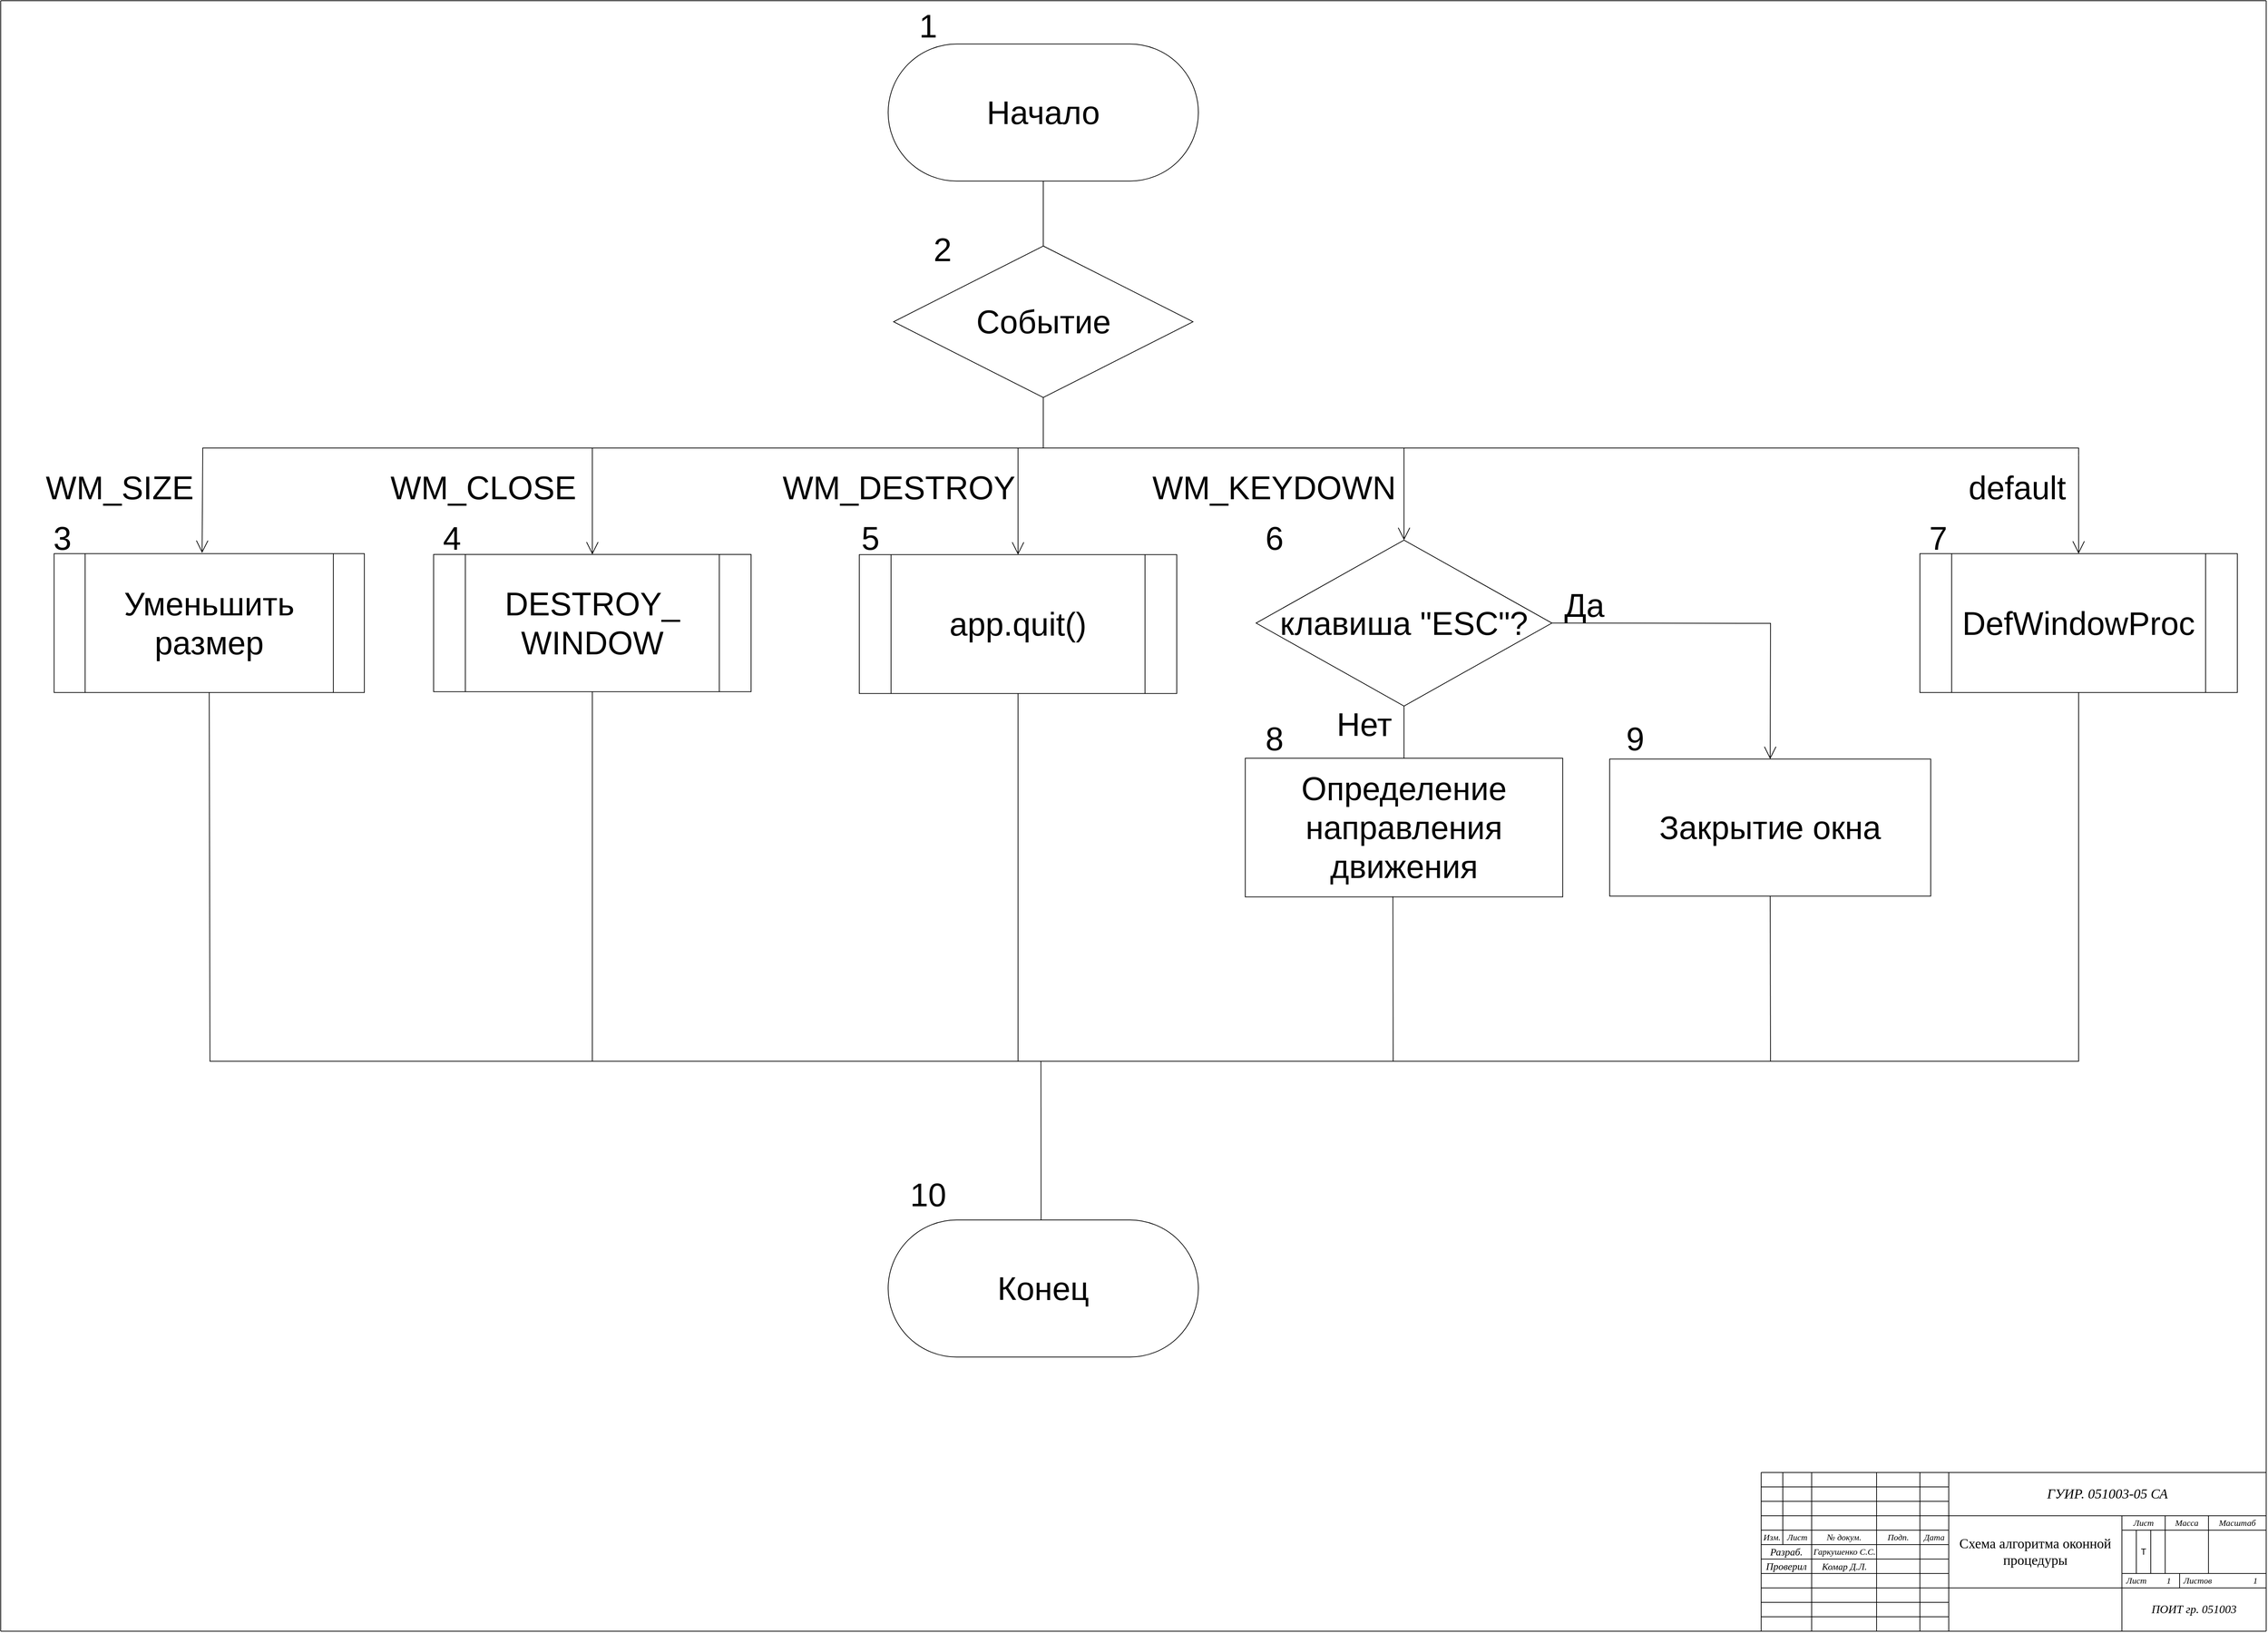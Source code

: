 <mxfile version="20.2.3" type="device"><diagram id="5LGqdMR5WhGwky0P3kQs" name="Page-1"><mxGraphModel dx="1120" dy="225" grid="1" gridSize="10" guides="1" tooltips="1" connect="1" arrows="1" fold="1" page="1" pageScale="1" pageWidth="827" pageHeight="1169" math="0" shadow="0"><root><mxCell id="0"/><mxCell id="1" parent="0"/><mxCell id="XvpLZjE-YqtIVEHjDWLE-2" value="" style="endArrow=none;html=1;rounded=0;exitX=0.5;exitY=0;exitDx=0;exitDy=0;fontSize=45;entryX=0.5;entryY=1;entryDx=0;entryDy=0;" parent="1" source="XvpLZjE-YqtIVEHjDWLE-8" target="Qce6-S3FQ1em3Vsvg7xc-1" edge="1"><mxGeometry width="50" height="50" relative="1" as="geometry"><mxPoint x="1183.53" y="310" as="sourcePoint"/><mxPoint x="1183.33" y="280" as="targetPoint"/></mxGeometry></mxCell><mxCell id="XvpLZjE-YqtIVEHjDWLE-8" value="&lt;span style=&quot;font-size: 45px;&quot;&gt;Событие&lt;/span&gt;" style="rhombus;whiteSpace=wrap;html=1;strokeWidth=1;fontSize=45;" parent="1" vertex="1"><mxGeometry x="977.5" y="370" width="415" height="210" as="geometry"/></mxCell><mxCell id="XvpLZjE-YqtIVEHjDWLE-11" value="&lt;font style=&quot;font-size: 45px;&quot;&gt;WM_CLOSE&lt;/font&gt;" style="text;html=1;strokeColor=none;fillColor=none;align=center;verticalAlign=middle;whiteSpace=wrap;rounded=0;fontSize=45;" parent="1" vertex="1"><mxGeometry x="244" y="620" width="330" height="170" as="geometry"/></mxCell><mxCell id="XvpLZjE-YqtIVEHjDWLE-59" value="" style="endArrow=open;html=1;rounded=0;endFill=0;entryX=0.5;entryY=0;entryDx=0;entryDy=0;fontSize=45;endSize=15;" parent="1" target="c_JG65geqSdbllf6M0VQ-4" edge="1"><mxGeometry width="50" height="50" relative="1" as="geometry"><mxPoint x="560" y="650" as="sourcePoint"/><mxPoint x="572.5" y="790" as="targetPoint"/></mxGeometry></mxCell><mxCell id="XvpLZjE-YqtIVEHjDWLE-62" value="" style="endArrow=none;html=1;rounded=0;fontSize=45;" parent="1" edge="1"><mxGeometry width="50" height="50" relative="1" as="geometry"><mxPoint x="20" y="660" as="sourcePoint"/><mxPoint x="2620" y="660" as="targetPoint"/><Array as="points"><mxPoint x="20" y="650"/><mxPoint x="2620" y="650"/></Array></mxGeometry></mxCell><mxCell id="XvpLZjE-YqtIVEHjDWLE-65" value="" style="endArrow=open;html=1;rounded=0;endFill=0;entryX=0.477;entryY=-0.005;entryDx=0;entryDy=0;fontSize=45;endSize=15;entryPerimeter=0;" parent="1" target="7dxKzaFWVoaRbx51r8P_-18" edge="1"><mxGeometry width="50" height="50" relative="1" as="geometry"><mxPoint x="20" y="660" as="sourcePoint"/><mxPoint x="14.41" y="787.78" as="targetPoint"/></mxGeometry></mxCell><mxCell id="XvpLZjE-YqtIVEHjDWLE-66" value="&lt;font style=&quot;font-size: 45px;&quot;&gt;WM_SIZE&lt;/font&gt;" style="text;html=1;strokeColor=none;fillColor=none;align=center;verticalAlign=middle;whiteSpace=wrap;rounded=0;fontSize=45;" parent="1" vertex="1"><mxGeometry x="-260" y="620" width="330" height="170" as="geometry"/></mxCell><mxCell id="XvpLZjE-YqtIVEHjDWLE-70" value="" style="endArrow=open;html=1;rounded=0;endFill=0;entryX=0.5;entryY=0;entryDx=0;entryDy=0;fontSize=45;endSize=15;" parent="1" target="7dxKzaFWVoaRbx51r8P_-3" edge="1"><mxGeometry width="50" height="50" relative="1" as="geometry"><mxPoint x="1150" y="650" as="sourcePoint"/><mxPoint x="1185" y="765" as="targetPoint"/></mxGeometry></mxCell><mxCell id="XvpLZjE-YqtIVEHjDWLE-72" value="" style="endArrow=open;html=1;rounded=0;endFill=0;entryX=0.5;entryY=0;entryDx=0;entryDy=0;fontSize=45;endSize=15;" parent="1" target="c_JG65geqSdbllf6M0VQ-8" edge="1"><mxGeometry width="50" height="50" relative="1" as="geometry"><mxPoint x="2620" y="660.14" as="sourcePoint"/><mxPoint x="2620.24" y="777.64" as="targetPoint"/></mxGeometry></mxCell><mxCell id="XvpLZjE-YqtIVEHjDWLE-73" value="&lt;span style=&quot;font-size: 45px;&quot;&gt;WM_DESTROY&lt;/span&gt;" style="text;html=1;strokeColor=none;fillColor=none;align=center;verticalAlign=middle;whiteSpace=wrap;rounded=0;fontSize=45;" parent="1" vertex="1"><mxGeometry x="820" y="620" width="330" height="170" as="geometry"/></mxCell><mxCell id="XvpLZjE-YqtIVEHjDWLE-75" value="&lt;span style=&quot;font-size: 45px;&quot;&gt;default&lt;/span&gt;" style="text;html=1;strokeColor=none;fillColor=none;align=center;verticalAlign=middle;whiteSpace=wrap;rounded=0;fontSize=45;" parent="1" vertex="1"><mxGeometry x="2370" y="620" width="330" height="170" as="geometry"/></mxCell><mxCell id="XvpLZjE-YqtIVEHjDWLE-133" value="1" style="text;html=1;align=center;verticalAlign=middle;resizable=0;points=[];autosize=1;strokeColor=none;fillColor=none;fontSize=45;" parent="1" vertex="1"><mxGeometry x="1000" y="30" width="50" height="70" as="geometry"/></mxCell><mxCell id="XvpLZjE-YqtIVEHjDWLE-134" value="2" style="text;html=1;align=center;verticalAlign=middle;resizable=0;points=[];autosize=1;strokeColor=none;fillColor=none;fontSize=45;" parent="1" vertex="1"><mxGeometry x="1020" y="340" width="50" height="70" as="geometry"/></mxCell><mxCell id="XvpLZjE-YqtIVEHjDWLE-138" value="" style="endArrow=none;html=1;rounded=0;fontSize=45;entryX=0.5;entryY=1;entryDx=0;entryDy=0;" parent="1" target="7dxKzaFWVoaRbx51r8P_-3" edge="1"><mxGeometry width="50" height="50" relative="1" as="geometry"><mxPoint x="1150" y="1500" as="sourcePoint"/><mxPoint x="1150" y="990.28" as="targetPoint"/></mxGeometry></mxCell><mxCell id="XvpLZjE-YqtIVEHjDWLE-139" value="" style="endArrow=none;html=1;rounded=0;entryX=0.5;entryY=1;entryDx=0;entryDy=0;fontSize=45;" parent="1" target="c_JG65geqSdbllf6M0VQ-8" edge="1"><mxGeometry width="50" height="50" relative="1" as="geometry"><mxPoint x="1930" y="1500" as="sourcePoint"/><mxPoint x="2287.9" y="907.78" as="targetPoint"/><Array as="points"><mxPoint x="2278" y="1500"/><mxPoint x="2620" y="1500"/></Array></mxGeometry></mxCell><mxCell id="XvpLZjE-YqtIVEHjDWLE-140" value="" style="endArrow=none;html=1;rounded=0;endFill=0;fontSize=45;" parent="1" edge="1"><mxGeometry width="50" height="50" relative="1" as="geometry"><mxPoint x="1937.5" y="1500" as="sourcePoint"/><mxPoint x="997.5" y="1500" as="targetPoint"/><Array as="points"/></mxGeometry></mxCell><mxCell id="XvpLZjE-YqtIVEHjDWLE-141" value="" style="endArrow=none;html=1;rounded=0;endFill=0;fontSize=45;" parent="1" edge="1"><mxGeometry width="50" height="50" relative="1" as="geometry"><mxPoint x="310" y="1500" as="sourcePoint"/><mxPoint x="1000" y="1500" as="targetPoint"/></mxGeometry></mxCell><mxCell id="XvpLZjE-YqtIVEHjDWLE-151" value="3" style="text;html=1;align=center;verticalAlign=middle;resizable=0;points=[];autosize=1;strokeColor=none;fillColor=none;fontSize=45;" parent="1" vertex="1"><mxGeometry x="-200" y="740" width="50" height="70" as="geometry"/></mxCell><mxCell id="XvpLZjE-YqtIVEHjDWLE-152" value="4" style="text;html=1;align=center;verticalAlign=middle;resizable=0;points=[];autosize=1;strokeColor=none;fillColor=none;fontSize=45;" parent="1" vertex="1"><mxGeometry x="340" y="740" width="50" height="70" as="geometry"/></mxCell><mxCell id="XvpLZjE-YqtIVEHjDWLE-153" value="5" style="text;html=1;align=center;verticalAlign=middle;resizable=0;points=[];autosize=1;strokeColor=none;fillColor=none;fontSize=45;" parent="1" vertex="1"><mxGeometry x="920" y="740" width="50" height="70" as="geometry"/></mxCell><mxCell id="XvpLZjE-YqtIVEHjDWLE-154" value="7" style="text;html=1;align=center;verticalAlign=middle;resizable=0;points=[];autosize=1;strokeColor=none;fillColor=none;fontSize=45;" parent="1" vertex="1"><mxGeometry x="2400" y="740" width="50" height="70" as="geometry"/></mxCell><mxCell id="Qce6-S3FQ1em3Vsvg7xc-1" value="&lt;font style=&quot;font-size: 45px;&quot;&gt;Начало&lt;/font&gt;" style="rounded=1;whiteSpace=wrap;html=1;arcSize=50;fontSize=45;" parent="1" vertex="1"><mxGeometry x="970" y="90" width="430" height="190" as="geometry"/></mxCell><mxCell id="Qce6-S3FQ1em3Vsvg7xc-2" value="Конец" style="rounded=1;whiteSpace=wrap;html=1;fontSize=45;arcSize=50;" parent="1" vertex="1"><mxGeometry x="970" y="1720" width="430" height="190" as="geometry"/></mxCell><mxCell id="Qce6-S3FQ1em3Vsvg7xc-23" value="&lt;span style=&quot;font-size: 45px;&quot;&gt;WM_KEYDOWN&lt;/span&gt;" style="text;html=1;strokeColor=none;fillColor=none;align=center;verticalAlign=middle;whiteSpace=wrap;rounded=0;fontSize=45;" parent="1" vertex="1"><mxGeometry x="1340" y="620" width="330" height="170" as="geometry"/></mxCell><mxCell id="Qce6-S3FQ1em3Vsvg7xc-27" value="6" style="text;html=1;align=center;verticalAlign=middle;resizable=0;points=[];autosize=1;strokeColor=none;fillColor=none;fontSize=45;" parent="1" vertex="1"><mxGeometry x="1480" y="740" width="50" height="70" as="geometry"/></mxCell><mxCell id="Qce6-S3FQ1em3Vsvg7xc-28" value="" style="endArrow=open;html=1;rounded=0;endFill=0;entryX=0.5;entryY=0;entryDx=0;entryDy=0;fontSize=45;endSize=15;" parent="1" target="7dxKzaFWVoaRbx51r8P_-4" edge="1"><mxGeometry width="50" height="50" relative="1" as="geometry"><mxPoint x="1685" y="650" as="sourcePoint"/><mxPoint x="1683.33" y="777.64" as="targetPoint"/></mxGeometry></mxCell><mxCell id="Qce6-S3FQ1em3Vsvg7xc-29" value="" style="endArrow=none;html=1;rounded=0;entryX=0.5;entryY=1;entryDx=0;entryDy=0;fontSize=45;exitX=0.5;exitY=0;exitDx=0;exitDy=0;" parent="1" source="7dxKzaFWVoaRbx51r8P_-10" target="7dxKzaFWVoaRbx51r8P_-4" edge="1"><mxGeometry width="50" height="50" relative="1" as="geometry"><mxPoint x="1684.59" y="1052.64" as="sourcePoint"/><mxPoint x="1684.17" y="1007.64" as="targetPoint"/></mxGeometry></mxCell><mxCell id="Qce6-S3FQ1em3Vsvg7xc-30" value="" style="endArrow=none;html=1;rounded=0;fontSize=45;entryX=0.5;entryY=1;entryDx=0;entryDy=0;" parent="1" target="XvpLZjE-YqtIVEHjDWLE-8" edge="1"><mxGeometry width="50" height="50" relative="1" as="geometry"><mxPoint x="1185" y="650" as="sourcePoint"/><mxPoint x="1185" y="590" as="targetPoint"/></mxGeometry></mxCell><mxCell id="Qce6-S3FQ1em3Vsvg7xc-31" value="" style="endArrow=none;html=1;rounded=0;fontSize=45;entryX=0.5;entryY=1;entryDx=0;entryDy=0;" parent="1" target="c_JG65geqSdbllf6M0VQ-4" edge="1"><mxGeometry width="50" height="50" relative="1" as="geometry"><mxPoint x="560" y="1500" as="sourcePoint"/><mxPoint x="564" y="1030" as="targetPoint"/></mxGeometry></mxCell><mxCell id="Qce6-S3FQ1em3Vsvg7xc-32" value="" style="endArrow=none;html=1;rounded=0;fontSize=45;" parent="1" edge="1"><mxGeometry width="50" height="50" relative="1" as="geometry"><mxPoint x="1182" y="1720" as="sourcePoint"/><mxPoint x="1181.76" y="1500" as="targetPoint"/></mxGeometry></mxCell><mxCell id="c_JG65geqSdbllf6M0VQ-4" value="&lt;span style=&quot;font-size: 45px;&quot;&gt;DESTROY_&lt;/span&gt;&lt;br style=&quot;font-size: 45px;&quot;&gt;&lt;span style=&quot;font-size: 45px;&quot;&gt;WINDOW&lt;/span&gt;" style="shape=process;whiteSpace=wrap;html=1;backgroundOutline=1;fontSize=45;" parent="1" vertex="1"><mxGeometry x="340" y="797.5" width="440" height="190.28" as="geometry"/></mxCell><mxCell id="c_JG65geqSdbllf6M0VQ-8" value="&lt;span style=&quot;font-size: 45px;&quot;&gt;DefWindowProc&lt;/span&gt;" style="shape=process;whiteSpace=wrap;html=1;backgroundOutline=1;fontSize=45;" parent="1" vertex="1"><mxGeometry x="2400" y="796.39" width="440" height="192.5" as="geometry"/></mxCell><mxCell id="7dxKzaFWVoaRbx51r8P_-3" value="&lt;span style=&quot;font-size: 45px;&quot;&gt;app.quit()&lt;/span&gt;" style="shape=process;whiteSpace=wrap;html=1;backgroundOutline=1;fontSize=45;" parent="1" vertex="1"><mxGeometry x="930" y="797.78" width="440" height="192.5" as="geometry"/></mxCell><mxCell id="7dxKzaFWVoaRbx51r8P_-4" value="&lt;span style=&quot;font-size: 45px;&quot;&gt;клавиша &quot;ESC&quot;?&lt;/span&gt;" style="rhombus;whiteSpace=wrap;html=1;strokeWidth=1;fontSize=45;" parent="1" vertex="1"><mxGeometry x="1480" y="777.64" width="410" height="230" as="geometry"/></mxCell><mxCell id="7dxKzaFWVoaRbx51r8P_-5" value="" style="endArrow=open;html=1;rounded=0;exitX=1;exitY=0.5;exitDx=0;exitDy=0;endFill=0;endSize=15;entryX=0.5;entryY=0;entryDx=0;entryDy=0;fontSize=45;" parent="1" source="7dxKzaFWVoaRbx51r8P_-4" target="7dxKzaFWVoaRbx51r8P_-19" edge="1"><mxGeometry width="50" height="50" relative="1" as="geometry"><mxPoint x="1910" y="1060.28" as="sourcePoint"/><mxPoint x="2110" y="990.28" as="targetPoint"/><Array as="points"><mxPoint x="2193" y="893"/></Array></mxGeometry></mxCell><mxCell id="7dxKzaFWVoaRbx51r8P_-8" value="&lt;font style=&quot;font-size: 45px;&quot;&gt;Да&lt;/font&gt;" style="text;html=1;strokeColor=none;fillColor=none;align=center;verticalAlign=middle;whiteSpace=wrap;rounded=0;fontSize=45;" parent="1" vertex="1"><mxGeometry x="1905" y="852.78" width="60" height="30" as="geometry"/></mxCell><mxCell id="7dxKzaFWVoaRbx51r8P_-9" value="&lt;font style=&quot;font-size: 45px;&quot;&gt;Нет&lt;/font&gt;" style="text;html=1;strokeColor=none;fillColor=none;align=center;verticalAlign=middle;whiteSpace=wrap;rounded=0;fontSize=45;" parent="1" vertex="1"><mxGeometry x="1600" y="1017.64" width="60" height="30" as="geometry"/></mxCell><mxCell id="7dxKzaFWVoaRbx51r8P_-10" value="Определение направления движения" style="rounded=0;whiteSpace=wrap;html=1;fontSize=45;" parent="1" vertex="1"><mxGeometry x="1465" y="1080" width="440" height="192.22" as="geometry"/></mxCell><mxCell id="7dxKzaFWVoaRbx51r8P_-18" value="&lt;span style=&quot;font-size: 45px;&quot;&gt;Уменьшить размер&lt;/span&gt;" style="shape=process;whiteSpace=wrap;html=1;backgroundOutline=1;fontSize=45;" parent="1" vertex="1"><mxGeometry x="-186" y="796.39" width="430" height="192.5" as="geometry"/></mxCell><mxCell id="7dxKzaFWVoaRbx51r8P_-19" value="Закрытие окна" style="rounded=0;whiteSpace=wrap;html=1;fontSize=45;" parent="1" vertex="1"><mxGeometry x="1970" y="1081.11" width="445" height="190" as="geometry"/></mxCell><mxCell id="7dxKzaFWVoaRbx51r8P_-20" value="8" style="text;html=1;align=center;verticalAlign=middle;resizable=0;points=[];autosize=1;strokeColor=none;fillColor=none;fontSize=45;" parent="1" vertex="1"><mxGeometry x="1480" y="1017.64" width="50" height="70" as="geometry"/></mxCell><mxCell id="7dxKzaFWVoaRbx51r8P_-21" value="9" style="text;html=1;align=center;verticalAlign=middle;resizable=0;points=[];autosize=1;strokeColor=none;fillColor=none;fontSize=45;" parent="1" vertex="1"><mxGeometry x="1980" y="1017.64" width="50" height="70" as="geometry"/></mxCell><mxCell id="7dxKzaFWVoaRbx51r8P_-22" value="" style="endArrow=none;html=1;rounded=0;entryX=0.5;entryY=1;entryDx=0;entryDy=0;fontSize=45;" parent="1" target="7dxKzaFWVoaRbx51r8P_-18" edge="1"><mxGeometry width="50" height="50" relative="1" as="geometry"><mxPoint x="310" y="1500" as="sourcePoint"/><mxPoint x="19.17" y="930.0" as="targetPoint"/><Array as="points"><mxPoint x="30" y="1500"/></Array></mxGeometry></mxCell><mxCell id="7dxKzaFWVoaRbx51r8P_-23" value="" style="endArrow=none;html=1;rounded=0;fontSize=45;entryX=0.465;entryY=0.996;entryDx=0;entryDy=0;entryPerimeter=0;" parent="1" target="7dxKzaFWVoaRbx51r8P_-10" edge="1"><mxGeometry width="50" height="50" relative="1" as="geometry"><mxPoint x="1670" y="1500" as="sourcePoint"/><mxPoint x="1670" y="1400" as="targetPoint"/></mxGeometry></mxCell><mxCell id="7dxKzaFWVoaRbx51r8P_-24" value="" style="endArrow=none;html=1;rounded=0;fontSize=45;entryX=0.5;entryY=1;entryDx=0;entryDy=0;" parent="1" target="7dxKzaFWVoaRbx51r8P_-19" edge="1"><mxGeometry width="50" height="50" relative="1" as="geometry"><mxPoint x="2193" y="1500" as="sourcePoint"/><mxPoint x="2180" y="1410" as="targetPoint"/></mxGeometry></mxCell><mxCell id="7dxKzaFWVoaRbx51r8P_-28" value="10" style="text;html=1;align=center;verticalAlign=middle;resizable=0;points=[];autosize=1;strokeColor=none;fillColor=none;fontSize=45;" parent="1" vertex="1"><mxGeometry x="990" y="1650" width="70" height="70" as="geometry"/></mxCell><mxCell id="YUifVbhuWFkixNxmrw83-1" parent="0"/><mxCell id="YUifVbhuWFkixNxmrw83-2" value="" style="group" parent="YUifVbhuWFkixNxmrw83-1" vertex="1" connectable="0"><mxGeometry x="2180" y="2070" width="700" height="220" as="geometry"/></mxCell><mxCell id="YUifVbhuWFkixNxmrw83-3" style="vsdxID=8;edgeStyle=none;startArrow=none;endArrow=none;startSize=5;endSize=5;strokeColor=#000000;spacingTop=0;spacingBottom=0;spacingLeft=0;spacingRight=0;verticalAlign=middle;html=1;labelBackgroundColor=#ffffff;rounded=0;" parent="YUifVbhuWFkixNxmrw83-2" edge="1"><mxGeometry relative="1" as="geometry"><mxPoint as="offset"/><Array as="points"/><mxPoint as="sourcePoint"/><mxPoint x="700" as="targetPoint"/></mxGeometry></mxCell><mxCell id="YUifVbhuWFkixNxmrw83-4" style="vsdxID=6;edgeStyle=none;startArrow=none;endArrow=none;startSize=5;endSize=5;strokeColor=#000000;spacingTop=0;spacingBottom=0;spacingLeft=0;spacingRight=0;verticalAlign=middle;html=1;labelBackgroundColor=#ffffff;rounded=0;" parent="YUifVbhuWFkixNxmrw83-2" edge="1"><mxGeometry relative="1" as="geometry"><mxPoint x="10" as="offset"/><Array as="points"/><mxPoint y="220" as="sourcePoint"/><mxPoint as="targetPoint"/></mxGeometry></mxCell><mxCell id="YUifVbhuWFkixNxmrw83-5" value="&lt;p style=&quot;margin-left: 0 ; margin-right: 0 ; margin-top: 0px ; margin-bottom: 0px ; text-indent: 0 ; direction: ltr&quot;&gt;&lt;font style=&quot;font-size: 14px ; font-family: &amp;#34;times new roman&amp;#34; ; color: #000000 ; direction: ltr ; letter-spacing: 0px ; line-height: 140% ; opacity: 1&quot;&gt;&lt;i&gt;Разраб.&lt;/i&gt;&lt;/font&gt;&lt;font style=&quot;font-size: 14px ; font-family: &amp;#34;times new roman&amp;#34; ; color: #000000 ; direction: ltr ; letter-spacing: 0px ; line-height: 140% ; opacity: 1&quot;&gt;&lt;br&gt;&lt;/font&gt;&lt;/p&gt;" style="verticalAlign=middle;align=center;vsdxID=41;fillColor=none;gradientColor=none;shape=stencil(nZBLDoAgDERP0z3SIyjew0SURgSD+Lu9kMZoXLhwN9O+tukAlrNpJg1SzDH4QW/URgNYgZTkjA4UkwJUgGXng+6DX1zLfmoymdXo17xh5zmRJ6Q42BWCfc2oJfdAr+Yv+AP9Cb7OJ3H/2JG1HNGz/84klThPVCc=);strokeColor=none;labelBackgroundColor=none;rounded=0;html=1;whiteSpace=wrap;" parent="YUifVbhuWFkixNxmrw83-2" vertex="1"><mxGeometry y="100" width="70" height="20" as="geometry"/></mxCell><mxCell id="YUifVbhuWFkixNxmrw83-6" value="&lt;p style=&quot;margin-left: 0 ; margin-right: 0 ; margin-top: 0px ; margin-bottom: 0px ; text-indent: 0 ; direction: ltr&quot;&gt;&lt;font style=&quot;font-size: 12px ; font-family: &amp;#34;times new roman&amp;#34; ; color: #000000 ; direction: ltr ; letter-spacing: 0px ; line-height: 140% ; opacity: 1&quot;&gt;&lt;i&gt;Подп.&lt;/i&gt;&lt;/font&gt;&lt;font style=&quot;font-size: 12px ; font-family: &amp;#34;times new roman&amp;#34; ; color: #000000 ; direction: ltr ; letter-spacing: 0px ; line-height: 140% ; opacity: 1&quot;&gt;&lt;br&gt;&lt;/font&gt;&lt;/p&gt;" style="verticalAlign=middle;align=center;vsdxID=45;fillColor=none;gradientColor=none;shape=stencil(nZBLDoAgDERP0z3SIyjew0SURgSD+Lu9kMZoXLhwN9O+tukAlrNpJg1SzDH4QW/URgNYgZTkjA4UkwJUgGXng+6DX1zLfmoymdXo17xh5zmRJ6Q42BWCfc2oJfdAr+Yv+AP9Cb7OJ3H/2JG1HNGz/84klThPVCc=);strokeColor=none;labelBackgroundColor=none;rounded=0;html=1;whiteSpace=wrap;" parent="YUifVbhuWFkixNxmrw83-2" vertex="1"><mxGeometry x="160" y="80" width="60" height="20" as="geometry"/></mxCell><mxCell id="YUifVbhuWFkixNxmrw83-7" value="&lt;p style=&quot;margin-left: 0 ; margin-right: 0 ; margin-top: 0px ; margin-bottom: 0px ; text-indent: 0 ; direction: ltr&quot;&gt;&lt;font style=&quot;font-size: 12px ; font-family: &amp;#34;times new roman&amp;#34; ; color: #000000 ; direction: ltr ; letter-spacing: 0px ; line-height: 140% ; opacity: 1&quot;&gt;&lt;i&gt;Лист&lt;/i&gt;&lt;/font&gt;&lt;font style=&quot;font-size: 12px ; font-family: &amp;#34;times new roman&amp;#34; ; color: #000000 ; direction: ltr ; letter-spacing: 0px ; line-height: 140% ; opacity: 1&quot;&gt;&lt;br&gt;&lt;/font&gt;&lt;/p&gt;" style="verticalAlign=middle;align=center;vsdxID=46;fillColor=none;gradientColor=none;shape=stencil(nZBLDoAgDERP0z3SIyjew0SURgSD+Lu9kMZoXLhwN9O+tukAlrNpJg1SzDH4QW/URgNYgZTkjA4UkwJUgGXng+6DX1zLfmoymdXo17xh5zmRJ6Q42BWCfc2oJfdAr+Yv+AP9Cb7OJ3H/2JG1HNGz/84klThPVCc=);strokeColor=none;labelBackgroundColor=none;rounded=0;html=1;whiteSpace=wrap;" parent="YUifVbhuWFkixNxmrw83-2" vertex="1"><mxGeometry x="500" y="60" width="60" height="20" as="geometry"/></mxCell><mxCell id="YUifVbhuWFkixNxmrw83-8" style="vsdxID=48;edgeStyle=none;startArrow=none;endArrow=none;startSize=5;endSize=5;strokeColor=#000000;spacingTop=0;spacingBottom=0;spacingLeft=0;spacingRight=0;verticalAlign=middle;html=1;labelBackgroundColor=#ffffff;rounded=0;" parent="YUifVbhuWFkixNxmrw83-2" edge="1"><mxGeometry relative="1" as="geometry"><mxPoint x="10" as="offset"/><Array as="points"><mxPoint x="580" y="150"/></Array><mxPoint x="580" y="160" as="sourcePoint"/><mxPoint x="580" y="140" as="targetPoint"/></mxGeometry></mxCell><mxCell id="YUifVbhuWFkixNxmrw83-9" value="&lt;p style=&quot;margin-left: 0 ; margin-right: 0 ; margin-top: 0px ; margin-bottom: 0px ; text-indent: 0 ; direction: ltr&quot;&gt;&lt;font style=&quot;font-size: 19px ; font-family: &amp;quot;times new roman&amp;quot; ; color: #000000 ; direction: ltr ; letter-spacing: 0px ; line-height: 140% ; opacity: 1&quot;&gt;&lt;i&gt;ГУИР. 051003-05 СА&lt;/i&gt;&lt;/font&gt;&lt;font style=&quot;font-size: 19px ; font-family: &amp;quot;times new roman&amp;quot; ; color: #000000 ; direction: ltr ; letter-spacing: 0px ; line-height: 140% ; opacity: 1&quot;&gt;&lt;br&gt;&lt;/font&gt;&lt;/p&gt;" style="verticalAlign=middle;align=center;vsdxID=50;fillColor=none;gradientColor=none;shape=stencil(nZBLDoAgDERP0z3SIyjew0SURgSD+Lu9kMZoXLhwN9O+tukAlrNpJg1SzDH4QW/URgNYgZTkjA4UkwJUgGXng+6DX1zLfmoymdXo17xh5zmRJ6Q42BWCfc2oJfdAr+Yv+AP9Cb7OJ3H/2JG1HNGz/84klThPVCc=);strokeColor=none;labelBackgroundColor=none;rounded=0;html=1;whiteSpace=wrap;" parent="YUifVbhuWFkixNxmrw83-2" vertex="1"><mxGeometry x="260" width="440" height="60" as="geometry"/></mxCell><mxCell id="YUifVbhuWFkixNxmrw83-10" value="&lt;p style=&quot;margin-left: 0 ; margin-right: 0 ; margin-top: 0px ; margin-bottom: 0px ; text-indent: 0 ; direction: ltr&quot;&gt;&lt;span style=&quot;font-family: &amp;quot;times new roman&amp;quot;; font-size: 19px; letter-spacing: 0px; background-color: initial;&quot;&gt;Схема алгоритма оконной процедуры&lt;/span&gt;&lt;br&gt;&lt;/p&gt;" style="verticalAlign=middle;align=center;vsdxID=51;fillColor=none;gradientColor=none;shape=stencil(nZBLDoAgDERP0z3SIyjew0SURgSD+Lu9kMZoXLhwN9O+tukAlrNpJg1SzDH4QW/URgNYgZTkjA4UkwJUgGXng+6DX1zLfmoymdXo17xh5zmRJ6Q42BWCfc2oJfdAr+Yv+AP9Cb7OJ3H/2JG1HNGz/84klThPVCc=);strokeColor=none;labelBackgroundColor=none;rounded=0;html=1;whiteSpace=wrap;" parent="YUifVbhuWFkixNxmrw83-2" vertex="1"><mxGeometry x="260" y="60" width="240" height="100" as="geometry"/></mxCell><mxCell id="YUifVbhuWFkixNxmrw83-11" style="vsdxID=1;edgeStyle=none;startArrow=none;endArrow=none;startSize=5;endSize=5;strokeColor=#000000;spacingTop=0;spacingBottom=0;spacingLeft=0;spacingRight=0;verticalAlign=middle;html=1;labelBackgroundColor=#ffffff;rounded=0;" parent="YUifVbhuWFkixNxmrw83-2" edge="1"><mxGeometry relative="1" as="geometry"><mxPoint x="10" as="offset"/><Array as="points"/><mxPoint x="500" y="220" as="sourcePoint"/><mxPoint x="500" y="60" as="targetPoint"/></mxGeometry></mxCell><mxCell id="YUifVbhuWFkixNxmrw83-12" style="vsdxID=4;edgeStyle=none;startArrow=none;endArrow=none;startSize=5;endSize=5;strokeColor=#000000;spacingTop=0;spacingBottom=0;spacingLeft=0;spacingRight=0;verticalAlign=middle;html=1;labelBackgroundColor=#ffffff;rounded=0;" parent="YUifVbhuWFkixNxmrw83-2" edge="1"><mxGeometry relative="1" as="geometry"><mxPoint x="10" as="offset"/><Array as="points"/><mxPoint x="260" y="220" as="sourcePoint"/><mxPoint x="260" as="targetPoint"/></mxGeometry></mxCell><mxCell id="YUifVbhuWFkixNxmrw83-13" style="vsdxID=11;edgeStyle=none;startArrow=none;endArrow=none;startSize=5;endSize=5;strokeColor=#000000;spacingTop=0;spacingBottom=0;spacingLeft=0;spacingRight=0;verticalAlign=middle;html=1;labelBackgroundColor=#ffffff;rounded=0;" parent="YUifVbhuWFkixNxmrw83-2" edge="1"><mxGeometry relative="1" as="geometry"><Array as="points"/><mxPoint x="700" y="60" as="sourcePoint"/><mxPoint y="60" as="targetPoint"/></mxGeometry></mxCell><mxCell id="YUifVbhuWFkixNxmrw83-14" style="vsdxID=12;edgeStyle=none;startArrow=none;endArrow=none;startSize=5;endSize=5;strokeColor=#000000;spacingTop=0;spacingBottom=0;spacingLeft=0;spacingRight=0;verticalAlign=middle;html=1;labelBackgroundColor=#ffffff;rounded=0;" parent="YUifVbhuWFkixNxmrw83-2" edge="1"><mxGeometry relative="1" as="geometry"><Array as="points"/><mxPoint x="700" y="160" as="sourcePoint"/><mxPoint y="160" as="targetPoint"/></mxGeometry></mxCell><mxCell id="YUifVbhuWFkixNxmrw83-15" style="vsdxID=13;edgeStyle=none;startArrow=none;endArrow=none;startSize=5;endSize=5;strokeColor=#000000;spacingTop=0;spacingBottom=0;spacingLeft=0;spacingRight=0;verticalAlign=middle;html=1;labelBackgroundColor=#ffffff;rounded=0;" parent="YUifVbhuWFkixNxmrw83-2" edge="1"><mxGeometry relative="1" as="geometry"><Array as="points"/><mxPoint x="260" y="200" as="sourcePoint"/><mxPoint y="200" as="targetPoint"/></mxGeometry></mxCell><mxCell id="YUifVbhuWFkixNxmrw83-16" style="vsdxID=22;edgeStyle=none;startArrow=none;endArrow=none;startSize=5;endSize=5;strokeColor=#000000;spacingTop=0;spacingBottom=0;spacingLeft=0;spacingRight=0;verticalAlign=middle;html=1;labelBackgroundColor=#ffffff;rounded=0;" parent="YUifVbhuWFkixNxmrw83-2" edge="1"><mxGeometry relative="1" as="geometry"><Array as="points"/><mxPoint x="260" y="180" as="sourcePoint"/><mxPoint y="180" as="targetPoint"/></mxGeometry></mxCell><mxCell id="YUifVbhuWFkixNxmrw83-17" style="vsdxID=23;edgeStyle=none;startArrow=none;endArrow=none;startSize=5;endSize=5;strokeColor=#000000;spacingTop=0;spacingBottom=0;spacingLeft=0;spacingRight=0;verticalAlign=middle;html=1;labelBackgroundColor=#ffffff;rounded=0;" parent="YUifVbhuWFkixNxmrw83-2" edge="1"><mxGeometry relative="1" as="geometry"><Array as="points"/><mxPoint x="260" y="140" as="sourcePoint"/><mxPoint y="140" as="targetPoint"/></mxGeometry></mxCell><mxCell id="YUifVbhuWFkixNxmrw83-18" style="vsdxID=24;edgeStyle=none;startArrow=none;endArrow=none;startSize=5;endSize=5;strokeColor=#000000;spacingTop=0;spacingBottom=0;spacingLeft=0;spacingRight=0;verticalAlign=middle;html=1;labelBackgroundColor=#ffffff;rounded=0;" parent="YUifVbhuWFkixNxmrw83-2" edge="1"><mxGeometry relative="1" as="geometry"><Array as="points"/><mxPoint x="260" y="120" as="sourcePoint"/><mxPoint y="120" as="targetPoint"/></mxGeometry></mxCell><mxCell id="YUifVbhuWFkixNxmrw83-19" style="vsdxID=25;edgeStyle=none;startArrow=none;endArrow=none;startSize=5;endSize=5;strokeColor=#000000;spacingTop=0;spacingBottom=0;spacingLeft=0;spacingRight=0;verticalAlign=middle;html=1;labelBackgroundColor=#ffffff;rounded=0;" parent="YUifVbhuWFkixNxmrw83-2" edge="1"><mxGeometry relative="1" as="geometry"><Array as="points"/><mxPoint x="260" y="100" as="sourcePoint"/><mxPoint y="100" as="targetPoint"/></mxGeometry></mxCell><mxCell id="YUifVbhuWFkixNxmrw83-20" style="vsdxID=26;edgeStyle=none;startArrow=none;endArrow=none;startSize=5;endSize=5;strokeColor=#000000;spacingTop=0;spacingBottom=0;spacingLeft=0;spacingRight=0;verticalAlign=middle;html=1;labelBackgroundColor=#ffffff;rounded=0;" parent="YUifVbhuWFkixNxmrw83-2" edge="1"><mxGeometry relative="1" as="geometry"><Array as="points"/><mxPoint x="260" y="80" as="sourcePoint"/><mxPoint y="80" as="targetPoint"/></mxGeometry></mxCell><mxCell id="YUifVbhuWFkixNxmrw83-21" style="vsdxID=27;edgeStyle=none;startArrow=none;endArrow=none;startSize=5;endSize=5;strokeColor=#000000;spacingTop=0;spacingBottom=0;spacingLeft=0;spacingRight=0;verticalAlign=middle;html=1;labelBackgroundColor=#ffffff;rounded=0;" parent="YUifVbhuWFkixNxmrw83-2" edge="1"><mxGeometry relative="1" as="geometry"><Array as="points"/><mxPoint x="260" y="40" as="sourcePoint"/><mxPoint y="40" as="targetPoint"/></mxGeometry></mxCell><mxCell id="YUifVbhuWFkixNxmrw83-22" style="vsdxID=28;edgeStyle=none;startArrow=none;endArrow=none;startSize=5;endSize=5;strokeColor=#000000;spacingTop=0;spacingBottom=0;spacingLeft=0;spacingRight=0;verticalAlign=middle;html=1;labelBackgroundColor=#ffffff;rounded=0;" parent="YUifVbhuWFkixNxmrw83-2" edge="1"><mxGeometry relative="1" as="geometry"><Array as="points"/><mxPoint x="260" y="20" as="sourcePoint"/><mxPoint y="20" as="targetPoint"/></mxGeometry></mxCell><mxCell id="YUifVbhuWFkixNxmrw83-23" style="vsdxID=29;edgeStyle=none;startArrow=none;endArrow=none;startSize=5;endSize=5;strokeColor=#000000;spacingTop=0;spacingBottom=0;spacingLeft=0;spacingRight=0;verticalAlign=middle;html=1;labelBackgroundColor=#ffffff;rounded=0;" parent="YUifVbhuWFkixNxmrw83-2" edge="1"><mxGeometry relative="1" as="geometry"><Array as="points"/><mxPoint x="700" y="140" as="sourcePoint"/><mxPoint x="500" y="140" as="targetPoint"/></mxGeometry></mxCell><mxCell id="YUifVbhuWFkixNxmrw83-24" style="vsdxID=30;edgeStyle=none;startArrow=none;endArrow=none;startSize=5;endSize=5;strokeColor=#000000;spacingTop=0;spacingBottom=0;spacingLeft=0;spacingRight=0;verticalAlign=middle;html=1;labelBackgroundColor=#ffffff;rounded=0;" parent="YUifVbhuWFkixNxmrw83-2" edge="1"><mxGeometry relative="1" as="geometry"><Array as="points"/><mxPoint x="700" y="80" as="sourcePoint"/><mxPoint x="500" y="80" as="targetPoint"/></mxGeometry></mxCell><mxCell id="YUifVbhuWFkixNxmrw83-25" style="vsdxID=31;edgeStyle=none;startArrow=none;endArrow=none;startSize=5;endSize=5;strokeColor=#000000;spacingTop=0;spacingBottom=0;spacingLeft=0;spacingRight=0;verticalAlign=middle;html=1;labelBackgroundColor=#ffffff;rounded=0;" parent="YUifVbhuWFkixNxmrw83-2" edge="1"><mxGeometry relative="1" as="geometry"><mxPoint x="10" as="offset"/><Array as="points"/><mxPoint x="220" y="220" as="sourcePoint"/><mxPoint x="220" as="targetPoint"/></mxGeometry></mxCell><mxCell id="YUifVbhuWFkixNxmrw83-26" style="vsdxID=33;edgeStyle=none;startArrow=none;endArrow=none;startSize=5;endSize=5;strokeColor=#000000;spacingTop=0;spacingBottom=0;spacingLeft=0;spacingRight=0;verticalAlign=middle;html=1;labelBackgroundColor=#ffffff;rounded=0;" parent="YUifVbhuWFkixNxmrw83-2" edge="1"><mxGeometry relative="1" as="geometry"><mxPoint x="10" as="offset"/><Array as="points"/><mxPoint x="160" y="220" as="sourcePoint"/><mxPoint x="160" as="targetPoint"/></mxGeometry></mxCell><mxCell id="YUifVbhuWFkixNxmrw83-27" style="vsdxID=34;edgeStyle=none;startArrow=none;endArrow=none;startSize=5;endSize=5;strokeColor=#000000;spacingTop=0;spacingBottom=0;spacingLeft=0;spacingRight=0;verticalAlign=middle;html=1;labelBackgroundColor=#ffffff;rounded=0;" parent="YUifVbhuWFkixNxmrw83-2" edge="1"><mxGeometry relative="1" as="geometry"><mxPoint x="10" as="offset"/><Array as="points"/><mxPoint x="70" y="220" as="sourcePoint"/><mxPoint x="70" as="targetPoint"/></mxGeometry></mxCell><mxCell id="YUifVbhuWFkixNxmrw83-28" style="vsdxID=35;edgeStyle=none;startArrow=none;endArrow=none;startSize=5;endSize=5;strokeColor=#000000;spacingTop=0;spacingBottom=0;spacingLeft=0;spacingRight=0;verticalAlign=middle;html=1;labelBackgroundColor=#ffffff;rounded=0;" parent="YUifVbhuWFkixNxmrw83-2" edge="1"><mxGeometry relative="1" as="geometry"><mxPoint x="10" as="offset"/><Array as="points"/><mxPoint x="30" y="100" as="sourcePoint"/><mxPoint x="30" as="targetPoint"/></mxGeometry></mxCell><mxCell id="YUifVbhuWFkixNxmrw83-29" style="vsdxID=36;edgeStyle=none;startArrow=none;endArrow=none;startSize=5;endSize=5;strokeColor=#000000;spacingTop=0;spacingBottom=0;spacingLeft=0;spacingRight=0;verticalAlign=middle;html=1;labelBackgroundColor=#ffffff;rounded=0;" parent="YUifVbhuWFkixNxmrw83-2" edge="1"><mxGeometry relative="1" as="geometry"><mxPoint x="10" as="offset"/><Array as="points"/><mxPoint x="560" y="140" as="sourcePoint"/><mxPoint x="560" y="60" as="targetPoint"/></mxGeometry></mxCell><mxCell id="YUifVbhuWFkixNxmrw83-30" style="vsdxID=38;edgeStyle=none;startArrow=none;endArrow=none;startSize=5;endSize=5;strokeColor=#000000;spacingTop=0;spacingBottom=0;spacingLeft=0;spacingRight=0;verticalAlign=middle;html=1;labelBackgroundColor=#ffffff;rounded=0;" parent="YUifVbhuWFkixNxmrw83-2" edge="1"><mxGeometry relative="1" as="geometry"><mxPoint x="10" as="offset"/><Array as="points"/><mxPoint x="620" y="140" as="sourcePoint"/><mxPoint x="620" y="60" as="targetPoint"/></mxGeometry></mxCell><mxCell id="YUifVbhuWFkixNxmrw83-31" style="vsdxID=39;edgeStyle=none;startArrow=none;endArrow=none;startSize=5;endSize=5;strokeColor=#000000;spacingTop=0;spacingBottom=0;spacingLeft=0;spacingRight=0;verticalAlign=middle;html=1;labelBackgroundColor=#ffffff;rounded=0;" parent="YUifVbhuWFkixNxmrw83-2" edge="1"><mxGeometry relative="1" as="geometry"><mxPoint x="10" as="offset"/><Array as="points"/><mxPoint x="520" y="140" as="sourcePoint"/><mxPoint x="520" y="80" as="targetPoint"/></mxGeometry></mxCell><mxCell id="YUifVbhuWFkixNxmrw83-32" style="vsdxID=40;edgeStyle=none;startArrow=none;endArrow=none;startSize=5;endSize=5;strokeColor=#000000;spacingTop=0;spacingBottom=0;spacingLeft=0;spacingRight=0;verticalAlign=middle;html=1;labelBackgroundColor=#ffffff;rounded=0;" parent="YUifVbhuWFkixNxmrw83-2" edge="1"><mxGeometry relative="1" as="geometry"><mxPoint x="10" as="offset"/><Array as="points"/><mxPoint x="540" y="140" as="sourcePoint"/><mxPoint x="540" y="80" as="targetPoint"/></mxGeometry></mxCell><mxCell id="YUifVbhuWFkixNxmrw83-33" value="&lt;p style=&quot;margin-left: 0 ; margin-right: 0 ; margin-top: 0px ; margin-bottom: 0px ; text-indent: 0 ; direction: ltr&quot;&gt;&lt;font style=&quot;font-size: 12px ; font-family: &amp;#34;times new roman&amp;#34; ; color: #000000 ; direction: ltr ; letter-spacing: 0px ; line-height: 140% ; opacity: 1&quot;&gt;&lt;i&gt;Лист&lt;/i&gt;&lt;/font&gt;&lt;font style=&quot;font-size: 12px ; font-family: &amp;#34;times new roman&amp;#34; ; color: #000000 ; direction: ltr ; letter-spacing: 0px ; line-height: 140% ; opacity: 1&quot;&gt;&lt;br&gt;&lt;/font&gt;&lt;/p&gt;" style="verticalAlign=middle;align=center;vsdxID=47;fillColor=none;gradientColor=none;shape=stencil(nZBLDoAgDERP0z3SIyjew0SURgSD+Lu9kMZoXLhwN9O+tukAlrNpJg1SzDH4QW/URgNYgZTkjA4UkwJUgGXng+6DX1zLfmoymdXo17xh5zmRJ6Q42BWCfc2oJfdAr+Yv+AP9Cb7OJ3H/2JG1HNGz/84klThPVCc=);strokeColor=none;labelBackgroundColor=none;rounded=0;html=1;whiteSpace=wrap;" parent="YUifVbhuWFkixNxmrw83-2" vertex="1"><mxGeometry x="500" y="140" width="40" height="20" as="geometry"/></mxCell><mxCell id="YUifVbhuWFkixNxmrw83-34" value="&lt;p style=&quot;margin-left: 0 ; margin-right: 0 ; margin-top: 0px ; margin-bottom: 0px ; text-indent: 0 ; direction: ltr&quot;&gt;&lt;font style=&quot;font-size: 12px ; font-family: &amp;#34;times new roman&amp;#34; ; color: #000000 ; direction: ltr ; letter-spacing: 0px ; line-height: 140% ; opacity: 1&quot;&gt;&lt;i&gt;Листов&lt;/i&gt;&lt;/font&gt;&lt;font style=&quot;font-size: 12px ; font-family: &amp;#34;times new roman&amp;#34; ; color: #000000 ; direction: ltr ; letter-spacing: 0px ; line-height: 140% ; opacity: 1&quot;&gt;&lt;br&gt;&lt;/font&gt;&lt;/p&gt;" style="verticalAlign=middle;align=center;vsdxID=47;fillColor=none;gradientColor=none;shape=stencil(nZBLDoAgDERP0z3SIyjew0SURgSD+Lu9kMZoXLhwN9O+tukAlrNpJg1SzDH4QW/URgNYgZTkjA4UkwJUgGXng+6DX1zLfmoymdXo17xh5zmRJ6Q42BWCfc2oJfdAr+Yv+AP9Cb7OJ3H/2JG1HNGz/84klThPVCc=);strokeColor=none;labelBackgroundColor=none;rounded=0;html=1;whiteSpace=wrap;" parent="YUifVbhuWFkixNxmrw83-2" vertex="1"><mxGeometry x="580" y="140" width="50" height="20" as="geometry"/></mxCell><mxCell id="YUifVbhuWFkixNxmrw83-35" value="&lt;p style=&quot;margin-left: 0 ; margin-right: 0 ; margin-top: 0px ; margin-bottom: 0px ; text-indent: 0 ; direction: ltr&quot;&gt;&lt;font style=&quot;font-size: 12px ; font-family: &amp;#34;times new roman&amp;#34; ; color: #000000 ; direction: ltr ; letter-spacing: 0px ; line-height: 140% ; opacity: 1&quot;&gt;&lt;i&gt;1&lt;/i&gt;&lt;/font&gt;&lt;font style=&quot;font-size: 12px ; font-family: &amp;#34;times new roman&amp;#34; ; color: #000000 ; direction: ltr ; letter-spacing: 0px ; line-height: 140% ; opacity: 1&quot;&gt;&lt;br&gt;&lt;/font&gt;&lt;/p&gt;" style="verticalAlign=middle;align=center;vsdxID=47;fillColor=none;gradientColor=none;shape=stencil(nZBLDoAgDERP0z3SIyjew0SURgSD+Lu9kMZoXLhwN9O+tukAlrNpJg1SzDH4QW/URgNYgZTkjA4UkwJUgGXng+6DX1zLfmoymdXo17xh5zmRJ6Q42BWCfc2oJfdAr+Yv+AP9Cb7OJ3H/2JG1HNGz/84klThPVCc=);strokeColor=none;labelBackgroundColor=none;rounded=0;html=1;whiteSpace=wrap;" parent="YUifVbhuWFkixNxmrw83-2" vertex="1"><mxGeometry x="670" y="140" width="30" height="20" as="geometry"/></mxCell><mxCell id="YUifVbhuWFkixNxmrw83-36" value="&lt;p style=&quot;margin-left: 0 ; margin-right: 0 ; margin-top: 0px ; margin-bottom: 0px ; text-indent: 0 ; direction: ltr&quot;&gt;&lt;font style=&quot;font-size: 12px ; font-family: &amp;#34;times new roman&amp;#34; ; color: #000000 ; direction: ltr ; letter-spacing: 0px ; line-height: 140% ; opacity: 1&quot;&gt;&lt;i&gt;1&lt;/i&gt;&lt;/font&gt;&lt;font style=&quot;font-size: 12px ; font-family: &amp;#34;times new roman&amp;#34; ; color: #000000 ; direction: ltr ; letter-spacing: 0px ; line-height: 140% ; opacity: 1&quot;&gt;&lt;br&gt;&lt;/font&gt;&lt;/p&gt;" style="verticalAlign=middle;align=center;vsdxID=47;fillColor=none;gradientColor=none;shape=stencil(nZBLDoAgDERP0z3SIyjew0SURgSD+Lu9kMZoXLhwN9O+tukAlrNpJg1SzDH4QW/URgNYgZTkjA4UkwJUgGXng+6DX1zLfmoymdXo17xh5zmRJ6Q42BWCfc2oJfdAr+Yv+AP9Cb7OJ3H/2JG1HNGz/84klThPVCc=);strokeColor=none;labelBackgroundColor=none;rounded=0;html=1;whiteSpace=wrap;" parent="YUifVbhuWFkixNxmrw83-2" vertex="1"><mxGeometry x="550" y="140" width="30" height="20" as="geometry"/></mxCell><mxCell id="YUifVbhuWFkixNxmrw83-37" value="&lt;p style=&quot;margin-left: 0 ; margin-right: 0 ; margin-top: 0px ; margin-bottom: 0px ; text-indent: 0 ; direction: ltr&quot;&gt;&lt;font style=&quot;font-size: 12px ; font-family: &amp;#34;times new roman&amp;#34; ; color: #000000 ; direction: ltr ; letter-spacing: 0px ; line-height: 140% ; opacity: 1&quot;&gt;&lt;i&gt;Масса&lt;/i&gt;&lt;/font&gt;&lt;font style=&quot;font-size: 12px ; font-family: &amp;#34;times new roman&amp;#34; ; color: #000000 ; direction: ltr ; letter-spacing: 0px ; line-height: 140% ; opacity: 1&quot;&gt;&lt;br&gt;&lt;/font&gt;&lt;/p&gt;" style="verticalAlign=middle;align=center;vsdxID=46;fillColor=none;gradientColor=none;shape=stencil(nZBLDoAgDERP0z3SIyjew0SURgSD+Lu9kMZoXLhwN9O+tukAlrNpJg1SzDH4QW/URgNYgZTkjA4UkwJUgGXng+6DX1zLfmoymdXo17xh5zmRJ6Q42BWCfc2oJfdAr+Yv+AP9Cb7OJ3H/2JG1HNGz/84klThPVCc=);strokeColor=none;labelBackgroundColor=none;rounded=0;html=1;whiteSpace=wrap;" parent="YUifVbhuWFkixNxmrw83-2" vertex="1"><mxGeometry x="560" y="60" width="60" height="20" as="geometry"/></mxCell><mxCell id="YUifVbhuWFkixNxmrw83-38" value="&lt;p style=&quot;margin-left: 0 ; margin-right: 0 ; margin-top: 0px ; margin-bottom: 0px ; text-indent: 0 ; direction: ltr&quot;&gt;&lt;font style=&quot;font-size: 12px ; font-family: &amp;#34;times new roman&amp;#34; ; color: #000000 ; direction: ltr ; letter-spacing: 0px ; line-height: 140% ; opacity: 1&quot;&gt;&lt;i&gt;Масштаб&lt;/i&gt;&lt;/font&gt;&lt;font style=&quot;font-size: 12px ; font-family: &amp;#34;times new roman&amp;#34; ; color: #000000 ; direction: ltr ; letter-spacing: 0px ; line-height: 140% ; opacity: 1&quot;&gt;&lt;br&gt;&lt;/font&gt;&lt;/p&gt;" style="verticalAlign=middle;align=center;vsdxID=46;fillColor=none;gradientColor=none;shape=stencil(nZBLDoAgDERP0z3SIyjew0SURgSD+Lu9kMZoXLhwN9O+tukAlrNpJg1SzDH4QW/URgNYgZTkjA4UkwJUgGXng+6DX1zLfmoymdXo17xh5zmRJ6Q42BWCfc2oJfdAr+Yv+AP9Cb7OJ3H/2JG1HNGz/84klThPVCc=);strokeColor=none;labelBackgroundColor=none;rounded=0;html=1;whiteSpace=wrap;" parent="YUifVbhuWFkixNxmrw83-2" vertex="1"><mxGeometry x="620" y="60" width="80" height="20" as="geometry"/></mxCell><mxCell id="YUifVbhuWFkixNxmrw83-39" value="&lt;p style=&quot;margin-left: 0 ; margin-right: 0 ; margin-top: 0px ; margin-bottom: 0px ; text-indent: 0 ; direction: ltr&quot;&gt;&lt;font style=&quot;font-size: 16px ; font-family: &amp;#34;times new roman&amp;#34; ; color: #000000 ; direction: ltr ; letter-spacing: 0px ; line-height: 140% ; opacity: 1&quot;&gt;&lt;i&gt;ПОИТ гр. 051003&lt;/i&gt;&lt;/font&gt;&lt;font style=&quot;font-size: 16px ; font-family: &amp;#34;times new roman&amp;#34; ; color: #000000 ; direction: ltr ; letter-spacing: 0px ; line-height: 140% ; opacity: 1&quot;&gt;&lt;br&gt;&lt;/font&gt;&lt;/p&gt;" style="verticalAlign=middle;align=center;vsdxID=49;fillColor=none;gradientColor=none;shape=stencil(nZBLDoAgDERP0z3SIyjew0SURgSD+Lu9kMZoXLhwN9O+tukAlrNpJg1SzDH4QW/URgNYgZTkjA4UkwJUgGXng+6DX1zLfmoymdXo17xh5zmRJ6Q42BWCfc2oJfdAr+Yv+AP9Cb7OJ3H/2JG1HNGz/84klThPVCc=);strokeColor=none;labelBackgroundColor=none;rounded=0;html=1;whiteSpace=wrap;" parent="YUifVbhuWFkixNxmrw83-2" vertex="1"><mxGeometry x="500" y="160" width="200" height="60" as="geometry"/></mxCell><mxCell id="YUifVbhuWFkixNxmrw83-40" value="&lt;p style=&quot;margin-left: 0 ; margin-right: 0 ; margin-top: 0px ; margin-bottom: 0px ; text-indent: 0 ; direction: ltr&quot;&gt;&lt;font style=&quot;font-size: 12px ; font-family: &amp;#34;times new roman&amp;#34; ; color: #000000 ; direction: ltr ; letter-spacing: 0px ; line-height: 140% ; opacity: 1&quot;&gt;&lt;i&gt;Изм.&lt;/i&gt;&lt;/font&gt;&lt;font style=&quot;font-size: 12px ; font-family: &amp;#34;times new roman&amp;#34; ; color: #000000 ; direction: ltr ; letter-spacing: 0px ; line-height: 140% ; opacity: 1&quot;&gt;&lt;br&gt;&lt;/font&gt;&lt;/p&gt;" style="verticalAlign=middle;align=center;vsdxID=45;fillColor=none;gradientColor=none;shape=stencil(nZBLDoAgDERP0z3SIyjew0SURgSD+Lu9kMZoXLhwN9O+tukAlrNpJg1SzDH4QW/URgNYgZTkjA4UkwJUgGXng+6DX1zLfmoymdXo17xh5zmRJ6Q42BWCfc2oJfdAr+Yv+AP9Cb7OJ3H/2JG1HNGz/84klThPVCc=);strokeColor=none;labelBackgroundColor=none;rounded=0;html=1;whiteSpace=wrap;" parent="YUifVbhuWFkixNxmrw83-2" vertex="1"><mxGeometry y="80" width="30" height="20" as="geometry"/></mxCell><mxCell id="fJzgrlEgQ6xtTiiQWhRw-1" value="&lt;font face=&quot;Times New Roman&quot; size=&quot;1&quot;&gt;&lt;i style=&quot;font-size: 12px&quot;&gt;Гаркушенко С.С.&lt;/i&gt;&lt;/font&gt;" style="text;html=1;align=center;verticalAlign=middle;resizable=0;points=[];autosize=1;strokeColor=none;" parent="YUifVbhuWFkixNxmrw83-2" vertex="1"><mxGeometry x="65" y="100" width="100" height="20" as="geometry"/></mxCell><mxCell id="fJzgrlEgQ6xtTiiQWhRw-2" value="&lt;i&gt;&lt;font face=&quot;Times New Roman&quot; style=&quot;font-size: 13px&quot;&gt;Комар Д.Л.&lt;/font&gt;&lt;/i&gt;" style="text;html=1;align=center;verticalAlign=middle;resizable=0;points=[];autosize=1;strokeColor=none;" parent="YUifVbhuWFkixNxmrw83-2" vertex="1"><mxGeometry x="70" y="115" width="90" height="30" as="geometry"/></mxCell><mxCell id="CHG6MIi9k6gxbRSCR2rY-1" value="Т" style="text;html=1;strokeColor=none;fillColor=none;align=center;verticalAlign=middle;whiteSpace=wrap;rounded=0;" vertex="1" parent="YUifVbhuWFkixNxmrw83-2"><mxGeometry x="520" y="80" width="20" height="60" as="geometry"/></mxCell><mxCell id="YUifVbhuWFkixNxmrw83-42" parent="0"/><mxCell id="YUifVbhuWFkixNxmrw83-43" style="vsdxID=56;edgeStyle=none;startArrow=none;endArrow=none;startSize=5;endSize=5;strokeColor=#000000;spacingTop=0;spacingBottom=0;spacingLeft=0;spacingRight=0;verticalAlign=middle;html=1;labelBackgroundColor=#ffffff;rounded=0;" parent="YUifVbhuWFkixNxmrw83-42" edge="1"><mxGeometry relative="1" as="geometry"><mxPoint as="offset"/><Array as="points"/><mxPoint x="-260" y="30" as="sourcePoint"/><mxPoint x="2880" y="30" as="targetPoint"/></mxGeometry></mxCell><mxCell id="YUifVbhuWFkixNxmrw83-44" style="vsdxID=55;edgeStyle=none;startArrow=none;endArrow=none;startSize=5;endSize=5;strokeColor=#000000;spacingTop=0;spacingBottom=0;spacingLeft=0;spacingRight=0;verticalAlign=middle;html=1;labelBackgroundColor=#ffffff;rounded=0;" parent="YUifVbhuWFkixNxmrw83-42" edge="1"><mxGeometry relative="1" as="geometry"><mxPoint x="8" as="offset"/><Array as="points"/><mxPoint x="-260" y="2290" as="sourcePoint"/><mxPoint x="-260" y="30" as="targetPoint"/></mxGeometry></mxCell><mxCell id="YUifVbhuWFkixNxmrw83-45" style="vsdxID=54;edgeStyle=none;startArrow=none;endArrow=none;startSize=5;endSize=5;strokeColor=#000000;spacingTop=0;spacingBottom=0;spacingLeft=0;spacingRight=0;verticalAlign=middle;html=1;labelBackgroundColor=#ffffff;rounded=0;" parent="YUifVbhuWFkixNxmrw83-42" edge="1"><mxGeometry relative="1" as="geometry"><mxPoint as="offset"/><Array as="points"/><mxPoint x="-260" y="2290" as="sourcePoint"/><mxPoint x="2880" y="2290" as="targetPoint"/></mxGeometry></mxCell><mxCell id="YUifVbhuWFkixNxmrw83-46" style="vsdxID=52;edgeStyle=none;startArrow=none;endArrow=none;startSize=5;endSize=5;strokeColor=#000000;spacingTop=0;spacingBottom=0;spacingLeft=0;spacingRight=0;verticalAlign=middle;html=1;labelBackgroundColor=#ffffff;rounded=0;" parent="YUifVbhuWFkixNxmrw83-42" edge="1"><mxGeometry relative="1" as="geometry"><mxPoint x="8" as="offset"/><Array as="points"/><mxPoint x="2880" y="2290" as="sourcePoint"/><mxPoint x="2880" y="30" as="targetPoint"/></mxGeometry></mxCell><mxCell id="YUifVbhuWFkixNxmrw83-47" value="Flowchart" parent="0"/><mxCell id="YUifVbhuWFkixNxmrw83-48" value="Блок-схема" parent="0"/><mxCell id="YUifVbhuWFkixNxmrw83-49" value="Connector" parent="0"/><mxCell id="YUifVbhuWFkixNxmrw83-50" value="&lt;p style=&quot;margin-left: 0 ; margin-right: 0 ; margin-top: 0px ; margin-bottom: 0px ; text-indent: 0 ; direction: ltr&quot;&gt;&lt;font style=&quot;font-size: 14px ; font-family: &amp;#34;times new roman&amp;#34; ; color: #000000 ; direction: ltr ; letter-spacing: 0px ; line-height: 140% ; opacity: 1&quot;&gt;&lt;i&gt;Проверил&lt;/i&gt;&lt;/font&gt;&lt;font style=&quot;font-size: 14px ; font-family: &amp;#34;times new roman&amp;#34; ; color: #000000 ; direction: ltr ; letter-spacing: 0px ; line-height: 140% ; opacity: 1&quot;&gt;&lt;br&gt;&lt;/font&gt;&lt;/p&gt;" style="verticalAlign=middle;align=center;vsdxID=41;fillColor=none;gradientColor=none;shape=stencil(nZBLDoAgDERP0z3SIyjew0SURgSD+Lu9kMZoXLhwN9O+tukAlrNpJg1SzDH4QW/URgNYgZTkjA4UkwJUgGXng+6DX1zLfmoymdXo17xh5zmRJ6Q42BWCfc2oJfdAr+Yv+AP9Cb7OJ3H/2JG1HNGz/84klThPVCc=);strokeColor=none;labelBackgroundColor=none;rounded=0;html=1;whiteSpace=wrap;" parent="YUifVbhuWFkixNxmrw83-49" vertex="1"><mxGeometry x="2180" y="2190" width="70" height="20" as="geometry"/></mxCell><mxCell id="YUifVbhuWFkixNxmrw83-51" value="&lt;p style=&quot;margin-left: 0 ; margin-right: 0 ; margin-top: 0px ; margin-bottom: 0px ; text-indent: 0 ; direction: ltr&quot;&gt;&lt;font style=&quot;font-size: 12px ; font-family: &amp;#34;times new roman&amp;#34; ; color: #000000 ; direction: ltr ; letter-spacing: 0px ; line-height: 140% ; opacity: 1&quot;&gt;&lt;i&gt;Лист&lt;/i&gt;&lt;/font&gt;&lt;font style=&quot;font-size: 12px ; font-family: &amp;#34;times new roman&amp;#34; ; color: #000000 ; direction: ltr ; letter-spacing: 0px ; line-height: 140% ; opacity: 1&quot;&gt;&lt;br&gt;&lt;/font&gt;&lt;/p&gt;" style="verticalAlign=middle;align=center;vsdxID=45;fillColor=none;gradientColor=none;shape=stencil(nZBLDoAgDERP0z3SIyjew0SURgSD+Lu9kMZoXLhwN9O+tukAlrNpJg1SzDH4QW/URgNYgZTkjA4UkwJUgGXng+6DX1zLfmoymdXo17xh5zmRJ6Q42BWCfc2oJfdAr+Yv+AP9Cb7OJ3H/2JG1HNGz/84klThPVCc=);strokeColor=none;labelBackgroundColor=none;rounded=0;html=1;whiteSpace=wrap;" parent="YUifVbhuWFkixNxmrw83-49" vertex="1"><mxGeometry x="2210" y="2150" width="40" height="20" as="geometry"/></mxCell><mxCell id="YUifVbhuWFkixNxmrw83-52" value="&lt;p style=&quot;margin-left: 0 ; margin-right: 0 ; margin-top: 0px ; margin-bottom: 0px ; text-indent: 0 ; direction: ltr&quot;&gt;&lt;font style=&quot;font-size: 12px ; font-family: &amp;#34;times new roman&amp;#34; ; color: #000000 ; direction: ltr ; letter-spacing: 0px ; line-height: 140% ; opacity: 1&quot;&gt;&lt;i&gt;№ докум.&lt;/i&gt;&lt;/font&gt;&lt;font style=&quot;font-size: 12px ; font-family: &amp;#34;times new roman&amp;#34; ; color: #000000 ; direction: ltr ; letter-spacing: 0px ; line-height: 140% ; opacity: 1&quot;&gt;&lt;br&gt;&lt;/font&gt;&lt;/p&gt;" style="verticalAlign=middle;align=center;vsdxID=45;fillColor=none;gradientColor=none;shape=stencil(nZBLDoAgDERP0z3SIyjew0SURgSD+Lu9kMZoXLhwN9O+tukAlrNpJg1SzDH4QW/URgNYgZTkjA4UkwJUgGXng+6DX1zLfmoymdXo17xh5zmRJ6Q42BWCfc2oJfdAr+Yv+AP9Cb7OJ3H/2JG1HNGz/84klThPVCc=);strokeColor=none;labelBackgroundColor=none;rounded=0;html=1;whiteSpace=wrap;" parent="YUifVbhuWFkixNxmrw83-49" vertex="1"><mxGeometry x="2250" y="2150" width="90" height="20" as="geometry"/></mxCell><mxCell id="YUifVbhuWFkixNxmrw83-53" value="&lt;p style=&quot;margin-left: 0 ; margin-right: 0 ; margin-top: 0px ; margin-bottom: 0px ; text-indent: 0 ; direction: ltr&quot;&gt;&lt;font style=&quot;font-size: 12px ; font-family: &amp;#34;times new roman&amp;#34; ; color: #000000 ; direction: ltr ; letter-spacing: 0px ; line-height: 140% ; opacity: 1&quot;&gt;&lt;i&gt;Дата&lt;/i&gt;&lt;/font&gt;&lt;font style=&quot;font-size: 12px ; font-family: &amp;#34;times new roman&amp;#34; ; color: #000000 ; direction: ltr ; letter-spacing: 0px ; line-height: 140% ; opacity: 1&quot;&gt;&lt;br&gt;&lt;/font&gt;&lt;/p&gt;" style="verticalAlign=middle;align=center;vsdxID=45;fillColor=none;gradientColor=none;shape=stencil(nZBLDoAgDERP0z3SIyjew0SURgSD+Lu9kMZoXLhwN9O+tukAlrNpJg1SzDH4QW/URgNYgZTkjA4UkwJUgGXng+6DX1zLfmoymdXo17xh5zmRJ6Q42BWCfc2oJfdAr+Yv+AP9Cb7OJ3H/2JG1HNGz/84klThPVCc=);strokeColor=none;labelBackgroundColor=none;rounded=0;html=1;whiteSpace=wrap;" parent="YUifVbhuWFkixNxmrw83-49" vertex="1"><mxGeometry x="2400" y="2150" width="40" height="20" as="geometry"/></mxCell><mxCell id="YUifVbhuWFkixNxmrw83-55" value="Выноска" parent="0"/></root></mxGraphModel></diagram></mxfile>